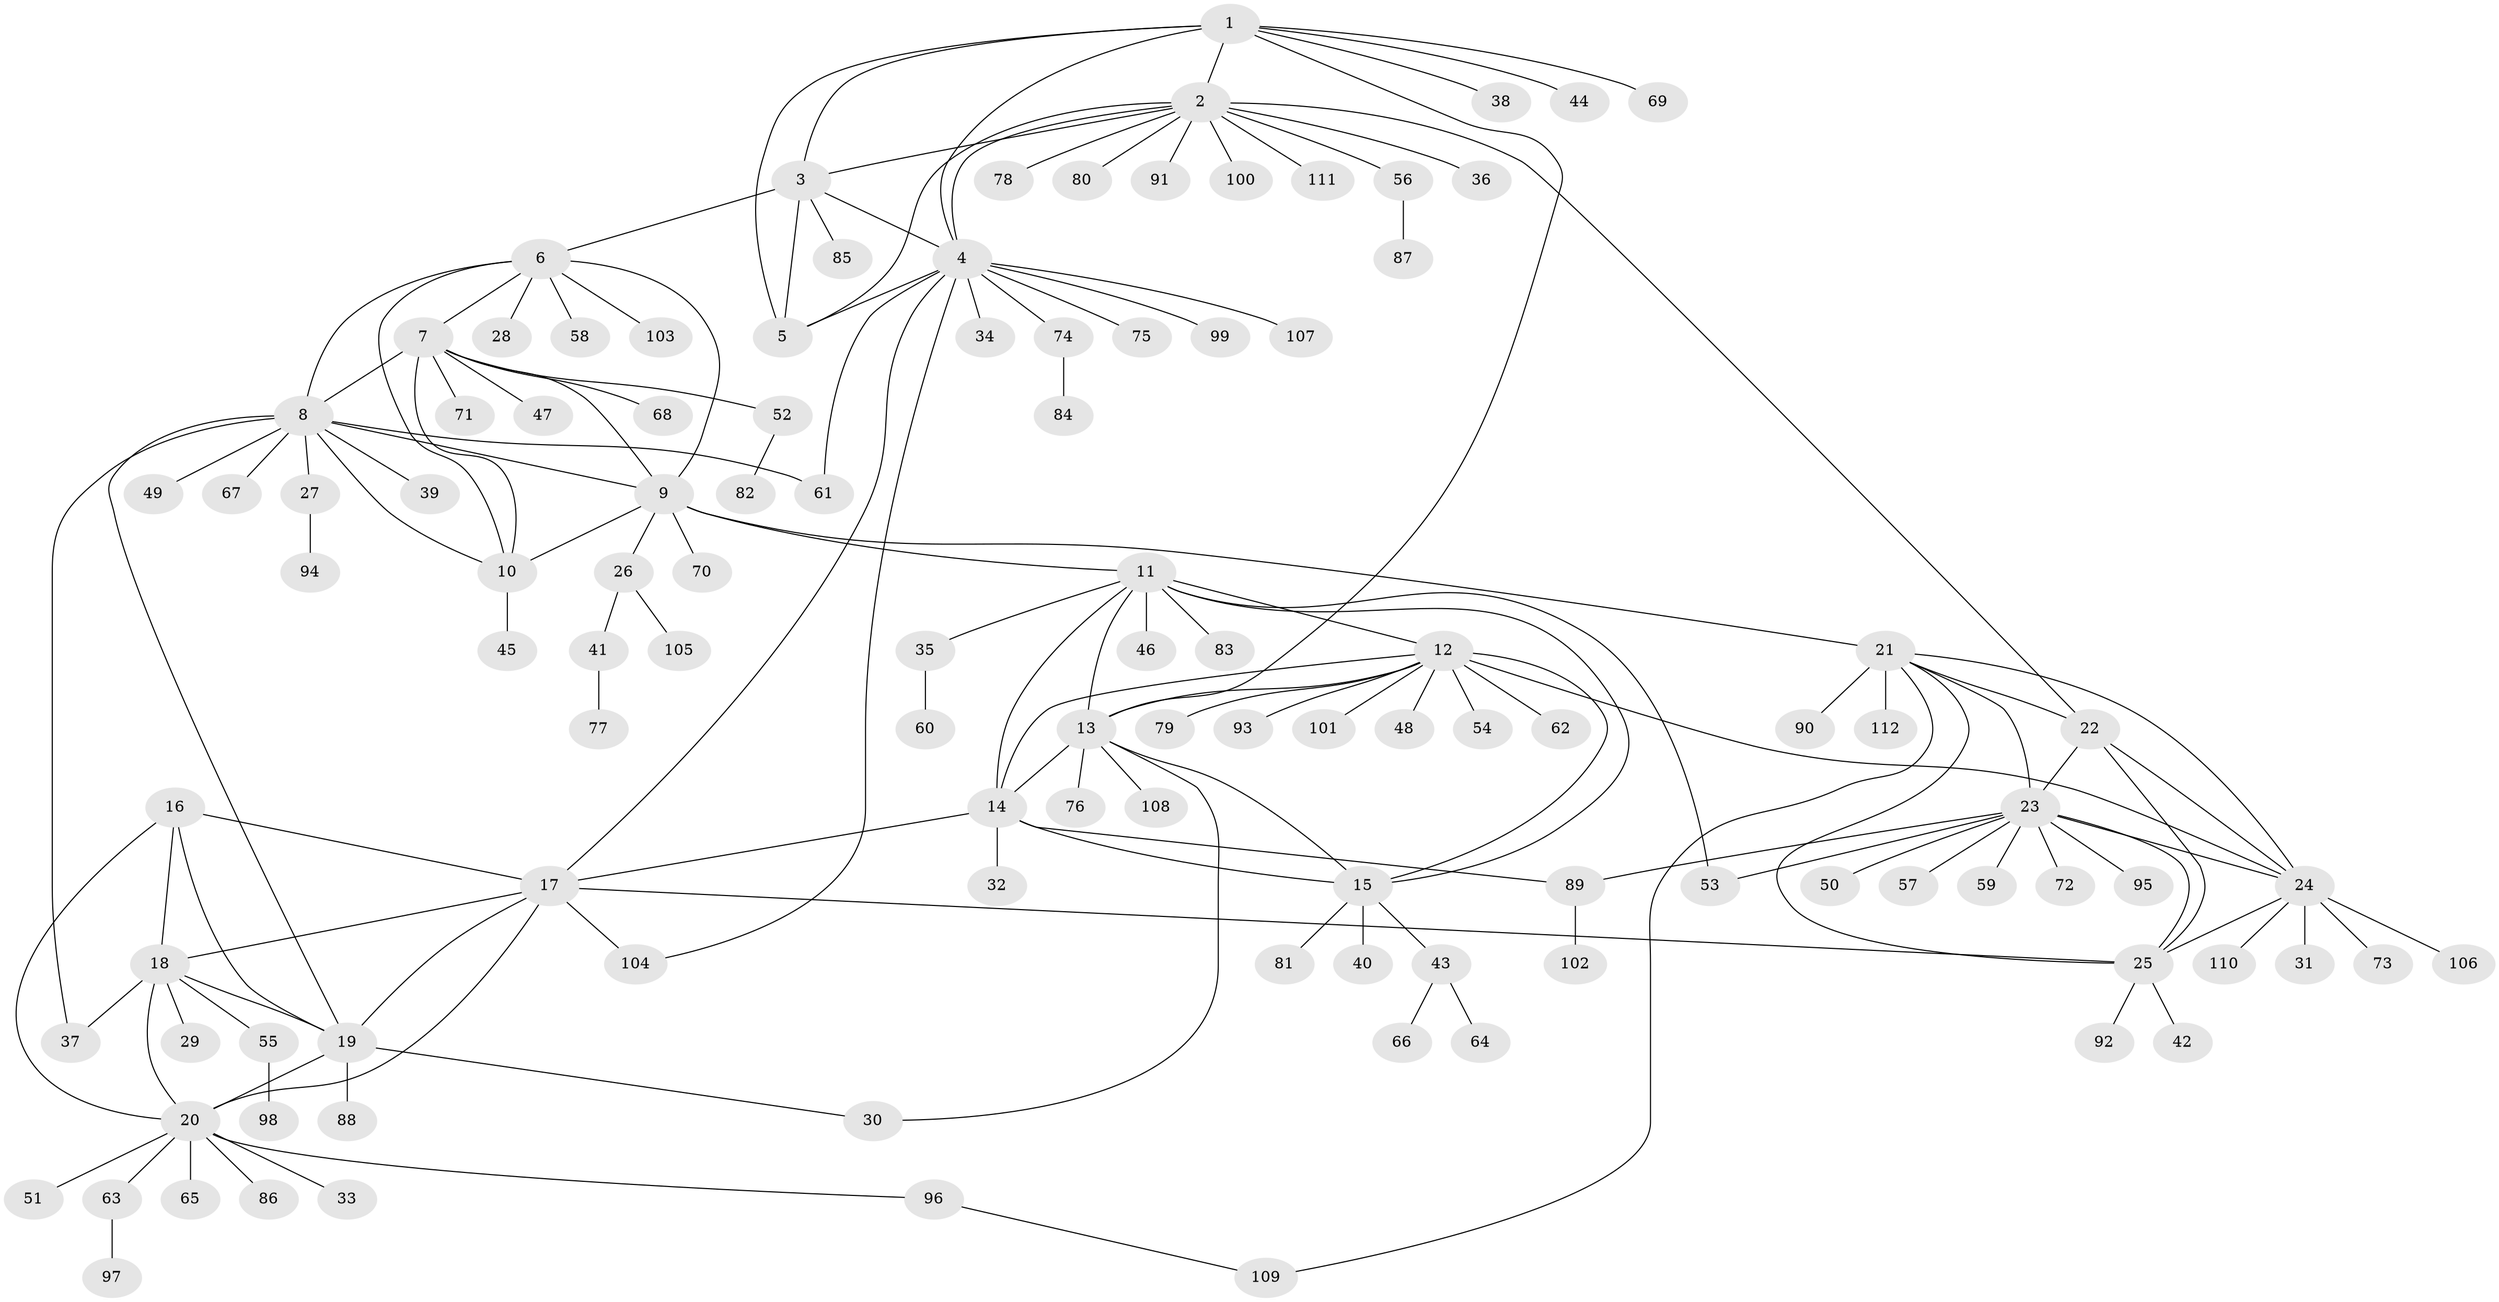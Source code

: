 // Generated by graph-tools (version 1.1) at 2025/02/03/09/25 03:02:49]
// undirected, 112 vertices, 154 edges
graph export_dot {
graph [start="1"]
  node [color=gray90,style=filled];
  1;
  2;
  3;
  4;
  5;
  6;
  7;
  8;
  9;
  10;
  11;
  12;
  13;
  14;
  15;
  16;
  17;
  18;
  19;
  20;
  21;
  22;
  23;
  24;
  25;
  26;
  27;
  28;
  29;
  30;
  31;
  32;
  33;
  34;
  35;
  36;
  37;
  38;
  39;
  40;
  41;
  42;
  43;
  44;
  45;
  46;
  47;
  48;
  49;
  50;
  51;
  52;
  53;
  54;
  55;
  56;
  57;
  58;
  59;
  60;
  61;
  62;
  63;
  64;
  65;
  66;
  67;
  68;
  69;
  70;
  71;
  72;
  73;
  74;
  75;
  76;
  77;
  78;
  79;
  80;
  81;
  82;
  83;
  84;
  85;
  86;
  87;
  88;
  89;
  90;
  91;
  92;
  93;
  94;
  95;
  96;
  97;
  98;
  99;
  100;
  101;
  102;
  103;
  104;
  105;
  106;
  107;
  108;
  109;
  110;
  111;
  112;
  1 -- 2;
  1 -- 3;
  1 -- 4;
  1 -- 5;
  1 -- 13;
  1 -- 38;
  1 -- 44;
  1 -- 69;
  2 -- 3;
  2 -- 4;
  2 -- 5;
  2 -- 22;
  2 -- 36;
  2 -- 56;
  2 -- 78;
  2 -- 80;
  2 -- 91;
  2 -- 100;
  2 -- 111;
  3 -- 4;
  3 -- 5;
  3 -- 6;
  3 -- 85;
  4 -- 5;
  4 -- 17;
  4 -- 34;
  4 -- 61;
  4 -- 74;
  4 -- 75;
  4 -- 99;
  4 -- 104;
  4 -- 107;
  6 -- 7;
  6 -- 8;
  6 -- 9;
  6 -- 10;
  6 -- 28;
  6 -- 58;
  6 -- 103;
  7 -- 8;
  7 -- 9;
  7 -- 10;
  7 -- 47;
  7 -- 52;
  7 -- 68;
  7 -- 71;
  8 -- 9;
  8 -- 10;
  8 -- 19;
  8 -- 27;
  8 -- 37;
  8 -- 39;
  8 -- 49;
  8 -- 61;
  8 -- 67;
  9 -- 10;
  9 -- 11;
  9 -- 21;
  9 -- 26;
  9 -- 70;
  10 -- 45;
  11 -- 12;
  11 -- 13;
  11 -- 14;
  11 -- 15;
  11 -- 35;
  11 -- 46;
  11 -- 53;
  11 -- 83;
  12 -- 13;
  12 -- 14;
  12 -- 15;
  12 -- 24;
  12 -- 48;
  12 -- 54;
  12 -- 62;
  12 -- 79;
  12 -- 93;
  12 -- 101;
  13 -- 14;
  13 -- 15;
  13 -- 30;
  13 -- 76;
  13 -- 108;
  14 -- 15;
  14 -- 17;
  14 -- 32;
  14 -- 89;
  15 -- 40;
  15 -- 43;
  15 -- 81;
  16 -- 17;
  16 -- 18;
  16 -- 19;
  16 -- 20;
  17 -- 18;
  17 -- 19;
  17 -- 20;
  17 -- 25;
  17 -- 104;
  18 -- 19;
  18 -- 20;
  18 -- 29;
  18 -- 37;
  18 -- 55;
  19 -- 20;
  19 -- 30;
  19 -- 88;
  20 -- 33;
  20 -- 51;
  20 -- 63;
  20 -- 65;
  20 -- 86;
  20 -- 96;
  21 -- 22;
  21 -- 23;
  21 -- 24;
  21 -- 25;
  21 -- 90;
  21 -- 109;
  21 -- 112;
  22 -- 23;
  22 -- 24;
  22 -- 25;
  23 -- 24;
  23 -- 25;
  23 -- 50;
  23 -- 53;
  23 -- 57;
  23 -- 59;
  23 -- 72;
  23 -- 89;
  23 -- 95;
  24 -- 25;
  24 -- 31;
  24 -- 73;
  24 -- 106;
  24 -- 110;
  25 -- 42;
  25 -- 92;
  26 -- 41;
  26 -- 105;
  27 -- 94;
  35 -- 60;
  41 -- 77;
  43 -- 64;
  43 -- 66;
  52 -- 82;
  55 -- 98;
  56 -- 87;
  63 -- 97;
  74 -- 84;
  89 -- 102;
  96 -- 109;
}
